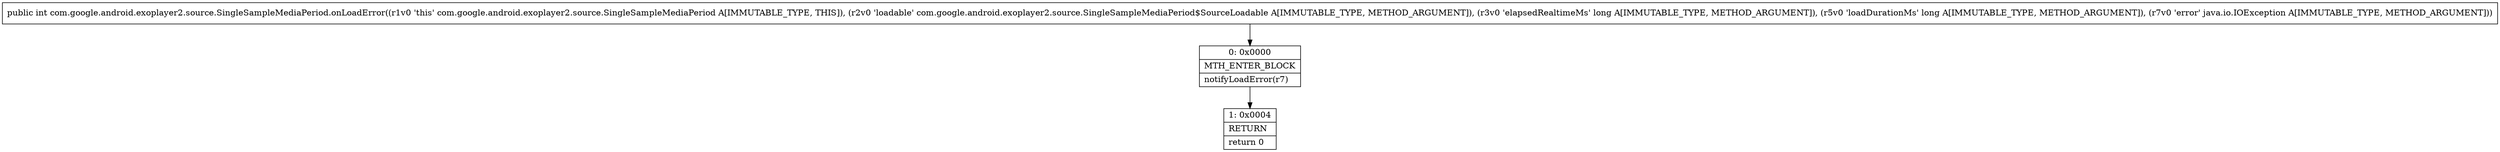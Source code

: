 digraph "CFG forcom.google.android.exoplayer2.source.SingleSampleMediaPeriod.onLoadError(Lcom\/google\/android\/exoplayer2\/source\/SingleSampleMediaPeriod$SourceLoadable;JJLjava\/io\/IOException;)I" {
Node_0 [shape=record,label="{0\:\ 0x0000|MTH_ENTER_BLOCK\l|notifyLoadError(r7)\l}"];
Node_1 [shape=record,label="{1\:\ 0x0004|RETURN\l|return 0\l}"];
MethodNode[shape=record,label="{public int com.google.android.exoplayer2.source.SingleSampleMediaPeriod.onLoadError((r1v0 'this' com.google.android.exoplayer2.source.SingleSampleMediaPeriod A[IMMUTABLE_TYPE, THIS]), (r2v0 'loadable' com.google.android.exoplayer2.source.SingleSampleMediaPeriod$SourceLoadable A[IMMUTABLE_TYPE, METHOD_ARGUMENT]), (r3v0 'elapsedRealtimeMs' long A[IMMUTABLE_TYPE, METHOD_ARGUMENT]), (r5v0 'loadDurationMs' long A[IMMUTABLE_TYPE, METHOD_ARGUMENT]), (r7v0 'error' java.io.IOException A[IMMUTABLE_TYPE, METHOD_ARGUMENT])) }"];
MethodNode -> Node_0;
Node_0 -> Node_1;
}

